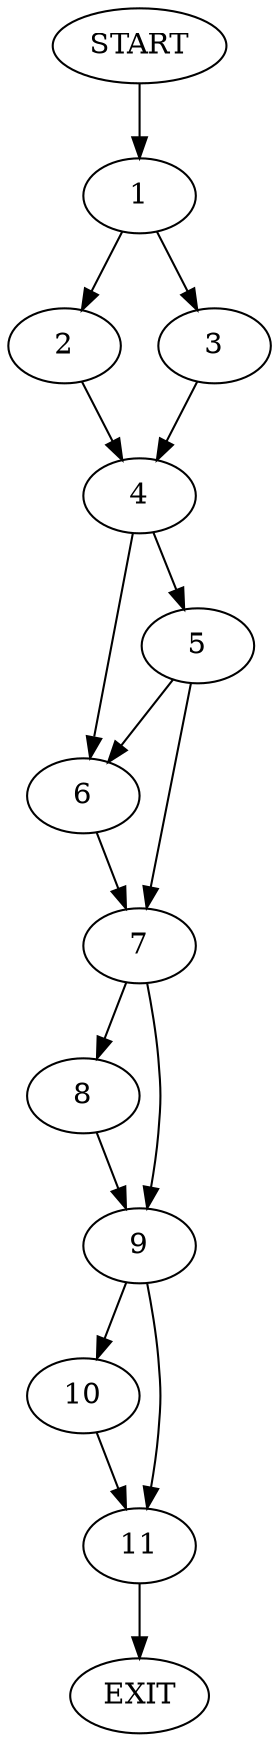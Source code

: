 digraph {
0 [label="START"]
12 [label="EXIT"]
0 -> 1
1 -> 2
1 -> 3
3 -> 4
2 -> 4
4 -> 5
4 -> 6
6 -> 7
5 -> 6
5 -> 7
7 -> 8
7 -> 9
8 -> 9
9 -> 10
9 -> 11
10 -> 11
11 -> 12
}
